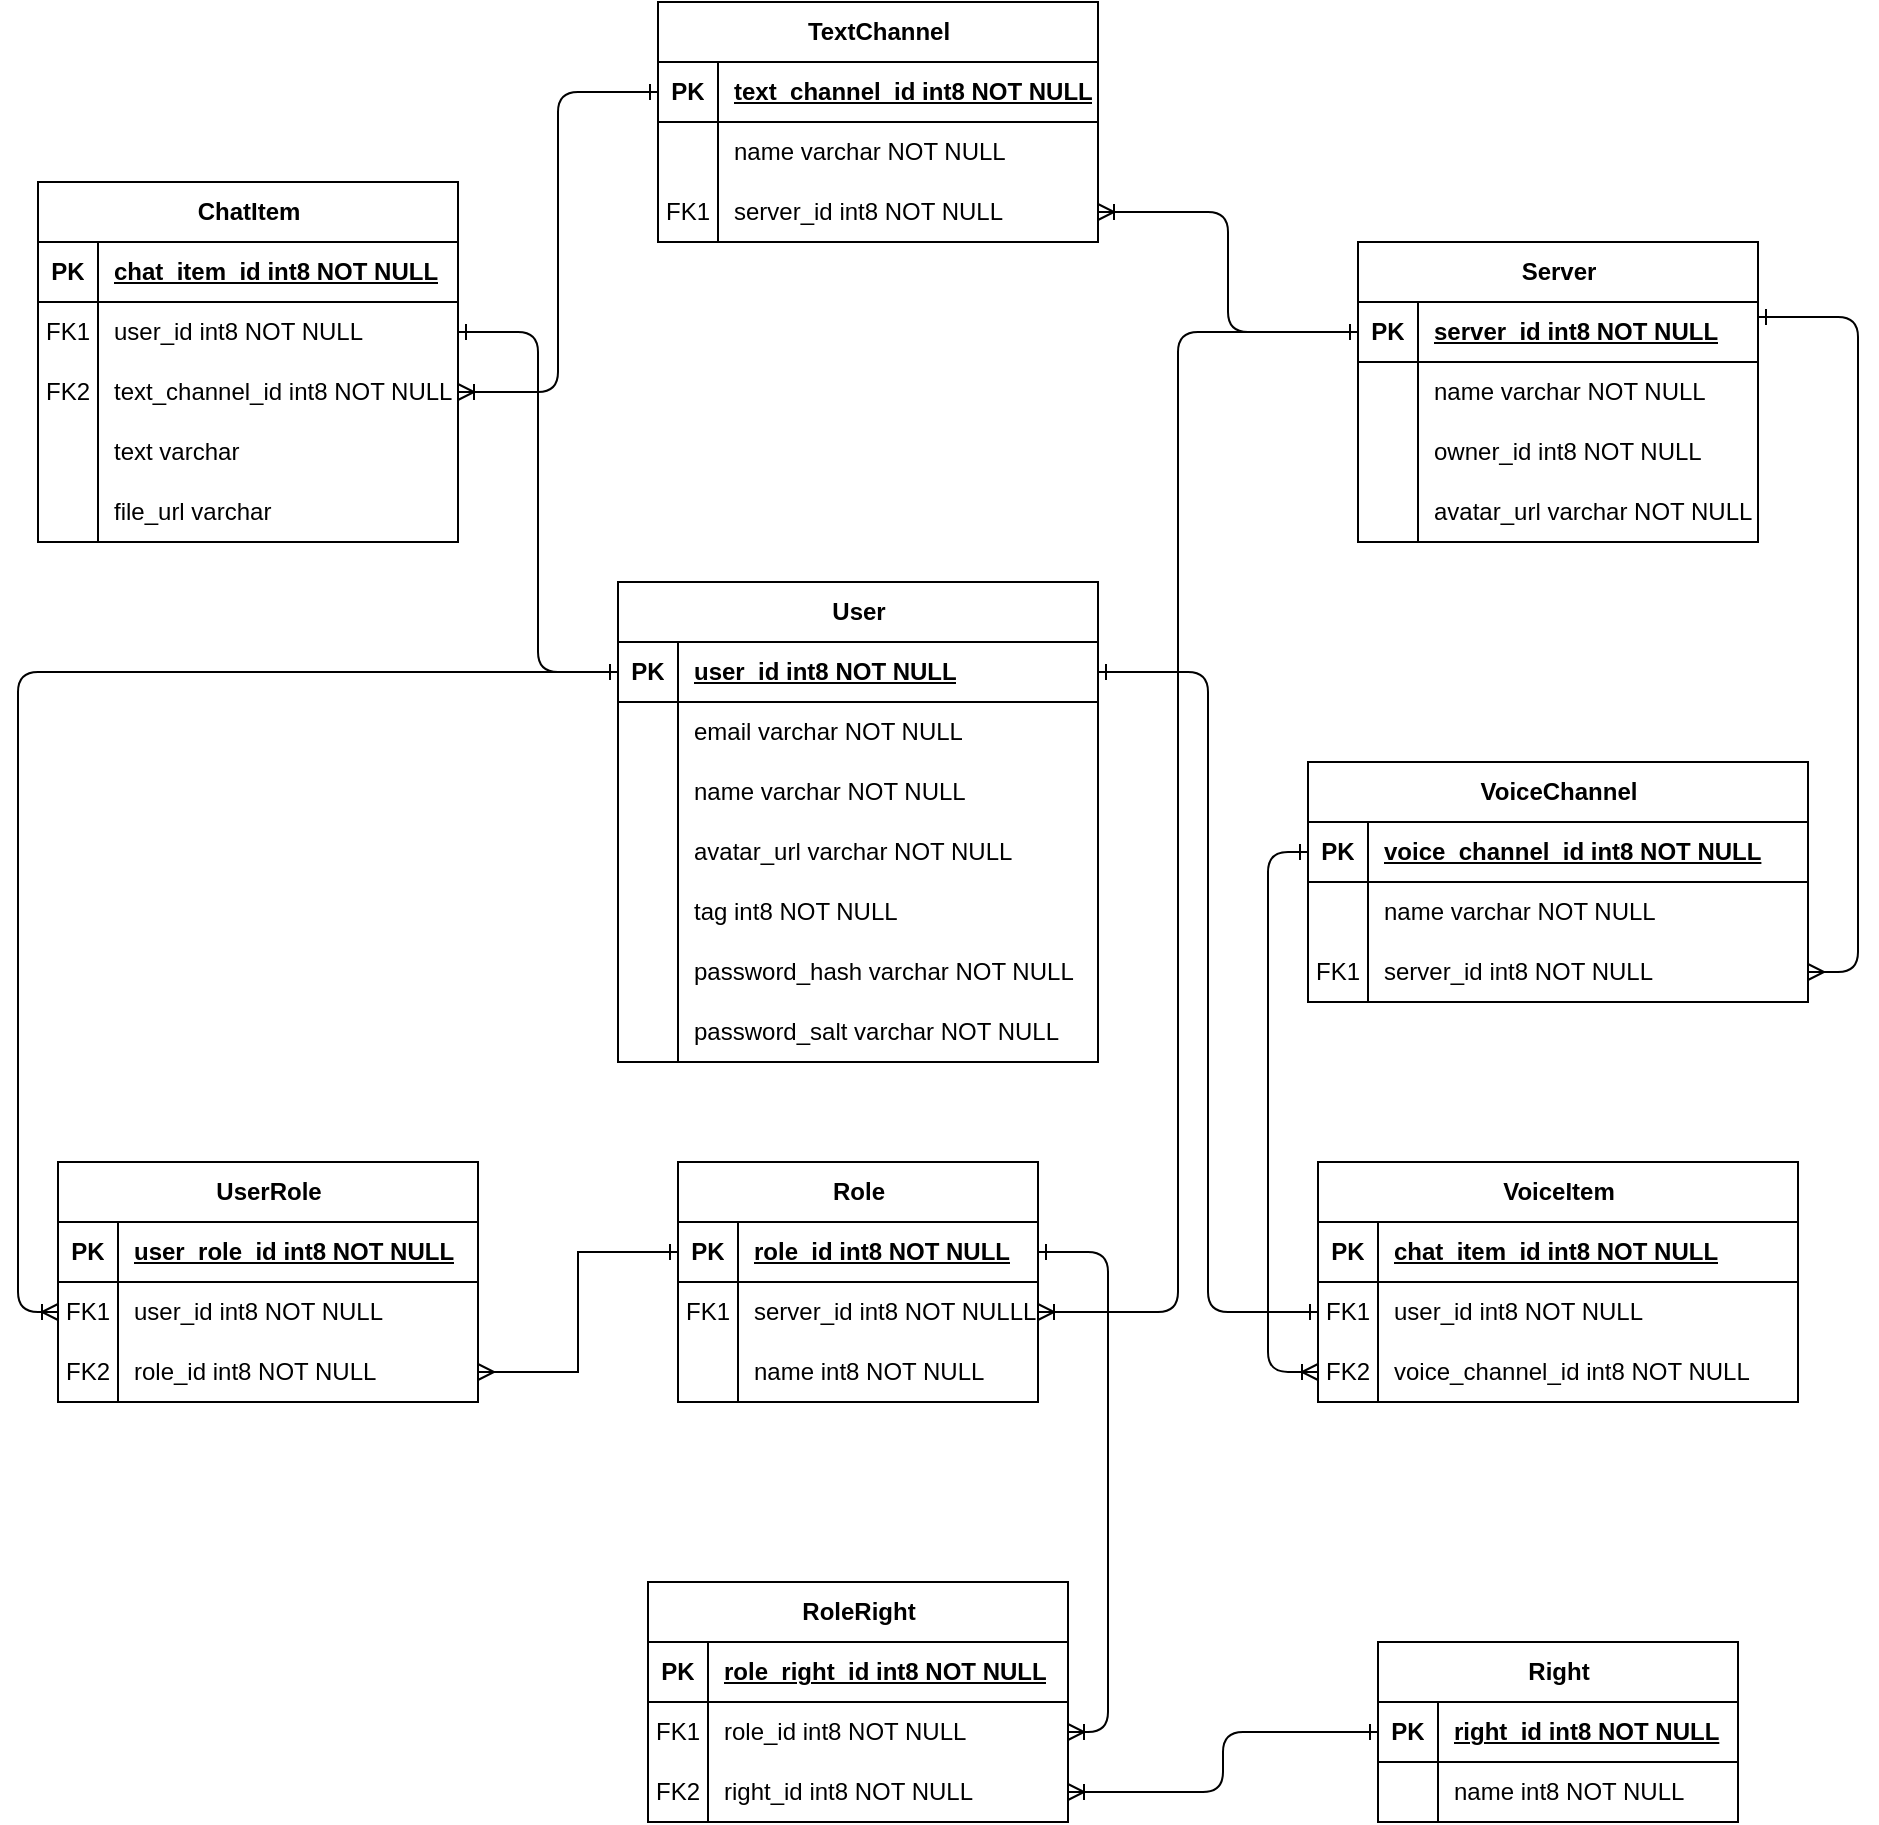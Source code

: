 <mxfile version="26.2.14">
  <diagram name="Page-1" id="9f46799a-70d6-7492-0946-bef42562c5a5">
    <mxGraphModel dx="615" dy="685" grid="1" gridSize="10" guides="1" tooltips="1" connect="1" arrows="1" fold="1" page="1" pageScale="1" pageWidth="1100" pageHeight="850" background="none" math="0" shadow="0">
      <root>
        <mxCell id="0" />
        <mxCell id="1" parent="0" />
        <mxCell id="NYDrO1ViRnABKRM0wvdS-1" value="User" style="shape=table;startSize=30;container=1;collapsible=1;childLayout=tableLayout;fixedRows=1;rowLines=0;fontStyle=1;align=center;resizeLast=1;html=1;" vertex="1" parent="1">
          <mxGeometry x="390" y="320" width="240" height="240" as="geometry" />
        </mxCell>
        <mxCell id="NYDrO1ViRnABKRM0wvdS-2" value="" style="shape=tableRow;horizontal=0;startSize=0;swimlaneHead=0;swimlaneBody=0;fillColor=none;collapsible=0;dropTarget=0;points=[[0,0.5],[1,0.5]];portConstraint=eastwest;top=0;left=0;right=0;bottom=1;" vertex="1" parent="NYDrO1ViRnABKRM0wvdS-1">
          <mxGeometry y="30" width="240" height="30" as="geometry" />
        </mxCell>
        <mxCell id="NYDrO1ViRnABKRM0wvdS-3" value="PK" style="shape=partialRectangle;connectable=0;fillColor=none;top=0;left=0;bottom=0;right=0;fontStyle=1;overflow=hidden;whiteSpace=wrap;html=1;" vertex="1" parent="NYDrO1ViRnABKRM0wvdS-2">
          <mxGeometry width="30" height="30" as="geometry">
            <mxRectangle width="30" height="30" as="alternateBounds" />
          </mxGeometry>
        </mxCell>
        <mxCell id="NYDrO1ViRnABKRM0wvdS-4" value="user_id int8 NOT NULL" style="shape=partialRectangle;connectable=0;fillColor=none;top=0;left=0;bottom=0;right=0;align=left;spacingLeft=6;fontStyle=5;overflow=hidden;whiteSpace=wrap;html=1;" vertex="1" parent="NYDrO1ViRnABKRM0wvdS-2">
          <mxGeometry x="30" width="210" height="30" as="geometry">
            <mxRectangle width="210" height="30" as="alternateBounds" />
          </mxGeometry>
        </mxCell>
        <mxCell id="NYDrO1ViRnABKRM0wvdS-5" value="" style="shape=tableRow;horizontal=0;startSize=0;swimlaneHead=0;swimlaneBody=0;fillColor=none;collapsible=0;dropTarget=0;points=[[0,0.5],[1,0.5]];portConstraint=eastwest;top=0;left=0;right=0;bottom=0;" vertex="1" parent="NYDrO1ViRnABKRM0wvdS-1">
          <mxGeometry y="60" width="240" height="30" as="geometry" />
        </mxCell>
        <mxCell id="NYDrO1ViRnABKRM0wvdS-6" value="" style="shape=partialRectangle;connectable=0;fillColor=none;top=0;left=0;bottom=0;right=0;editable=1;overflow=hidden;whiteSpace=wrap;html=1;" vertex="1" parent="NYDrO1ViRnABKRM0wvdS-5">
          <mxGeometry width="30" height="30" as="geometry">
            <mxRectangle width="30" height="30" as="alternateBounds" />
          </mxGeometry>
        </mxCell>
        <mxCell id="NYDrO1ViRnABKRM0wvdS-7" value="email varchar NOT NULL" style="shape=partialRectangle;connectable=0;fillColor=none;top=0;left=0;bottom=0;right=0;align=left;spacingLeft=6;overflow=hidden;whiteSpace=wrap;html=1;" vertex="1" parent="NYDrO1ViRnABKRM0wvdS-5">
          <mxGeometry x="30" width="210" height="30" as="geometry">
            <mxRectangle width="210" height="30" as="alternateBounds" />
          </mxGeometry>
        </mxCell>
        <mxCell id="NYDrO1ViRnABKRM0wvdS-8" value="" style="shape=tableRow;horizontal=0;startSize=0;swimlaneHead=0;swimlaneBody=0;fillColor=none;collapsible=0;dropTarget=0;points=[[0,0.5],[1,0.5]];portConstraint=eastwest;top=0;left=0;right=0;bottom=0;" vertex="1" parent="NYDrO1ViRnABKRM0wvdS-1">
          <mxGeometry y="90" width="240" height="30" as="geometry" />
        </mxCell>
        <mxCell id="NYDrO1ViRnABKRM0wvdS-9" value="" style="shape=partialRectangle;connectable=0;fillColor=none;top=0;left=0;bottom=0;right=0;editable=1;overflow=hidden;whiteSpace=wrap;html=1;" vertex="1" parent="NYDrO1ViRnABKRM0wvdS-8">
          <mxGeometry width="30" height="30" as="geometry">
            <mxRectangle width="30" height="30" as="alternateBounds" />
          </mxGeometry>
        </mxCell>
        <mxCell id="NYDrO1ViRnABKRM0wvdS-10" value="name&amp;nbsp;varchar NOT NULL" style="shape=partialRectangle;connectable=0;fillColor=none;top=0;left=0;bottom=0;right=0;align=left;spacingLeft=6;overflow=hidden;whiteSpace=wrap;html=1;" vertex="1" parent="NYDrO1ViRnABKRM0wvdS-8">
          <mxGeometry x="30" width="210" height="30" as="geometry">
            <mxRectangle width="210" height="30" as="alternateBounds" />
          </mxGeometry>
        </mxCell>
        <mxCell id="NYDrO1ViRnABKRM0wvdS-20" value="" style="shape=tableRow;horizontal=0;startSize=0;swimlaneHead=0;swimlaneBody=0;fillColor=none;collapsible=0;dropTarget=0;points=[[0,0.5],[1,0.5]];portConstraint=eastwest;top=0;left=0;right=0;bottom=0;" vertex="1" parent="NYDrO1ViRnABKRM0wvdS-1">
          <mxGeometry y="120" width="240" height="30" as="geometry" />
        </mxCell>
        <mxCell id="NYDrO1ViRnABKRM0wvdS-21" value="" style="shape=partialRectangle;connectable=0;fillColor=none;top=0;left=0;bottom=0;right=0;editable=1;overflow=hidden;whiteSpace=wrap;html=1;" vertex="1" parent="NYDrO1ViRnABKRM0wvdS-20">
          <mxGeometry width="30" height="30" as="geometry">
            <mxRectangle width="30" height="30" as="alternateBounds" />
          </mxGeometry>
        </mxCell>
        <mxCell id="NYDrO1ViRnABKRM0wvdS-22" value="avatar_url varchar NOT NULL" style="shape=partialRectangle;connectable=0;fillColor=none;top=0;left=0;bottom=0;right=0;align=left;spacingLeft=6;overflow=hidden;whiteSpace=wrap;html=1;" vertex="1" parent="NYDrO1ViRnABKRM0wvdS-20">
          <mxGeometry x="30" width="210" height="30" as="geometry">
            <mxRectangle width="210" height="30" as="alternateBounds" />
          </mxGeometry>
        </mxCell>
        <mxCell id="NYDrO1ViRnABKRM0wvdS-11" value="" style="shape=tableRow;horizontal=0;startSize=0;swimlaneHead=0;swimlaneBody=0;fillColor=none;collapsible=0;dropTarget=0;points=[[0,0.5],[1,0.5]];portConstraint=eastwest;top=0;left=0;right=0;bottom=0;" vertex="1" parent="NYDrO1ViRnABKRM0wvdS-1">
          <mxGeometry y="150" width="240" height="30" as="geometry" />
        </mxCell>
        <mxCell id="NYDrO1ViRnABKRM0wvdS-12" value="" style="shape=partialRectangle;connectable=0;fillColor=none;top=0;left=0;bottom=0;right=0;editable=1;overflow=hidden;whiteSpace=wrap;html=1;" vertex="1" parent="NYDrO1ViRnABKRM0wvdS-11">
          <mxGeometry width="30" height="30" as="geometry">
            <mxRectangle width="30" height="30" as="alternateBounds" />
          </mxGeometry>
        </mxCell>
        <mxCell id="NYDrO1ViRnABKRM0wvdS-13" value="tag int8 NOT NULL" style="shape=partialRectangle;connectable=0;fillColor=none;top=0;left=0;bottom=0;right=0;align=left;spacingLeft=6;overflow=hidden;whiteSpace=wrap;html=1;" vertex="1" parent="NYDrO1ViRnABKRM0wvdS-11">
          <mxGeometry x="30" width="210" height="30" as="geometry">
            <mxRectangle width="210" height="30" as="alternateBounds" />
          </mxGeometry>
        </mxCell>
        <mxCell id="NYDrO1ViRnABKRM0wvdS-14" value="" style="shape=tableRow;horizontal=0;startSize=0;swimlaneHead=0;swimlaneBody=0;fillColor=none;collapsible=0;dropTarget=0;points=[[0,0.5],[1,0.5]];portConstraint=eastwest;top=0;left=0;right=0;bottom=0;" vertex="1" parent="NYDrO1ViRnABKRM0wvdS-1">
          <mxGeometry y="180" width="240" height="30" as="geometry" />
        </mxCell>
        <mxCell id="NYDrO1ViRnABKRM0wvdS-15" value="" style="shape=partialRectangle;connectable=0;fillColor=none;top=0;left=0;bottom=0;right=0;editable=1;overflow=hidden;whiteSpace=wrap;html=1;" vertex="1" parent="NYDrO1ViRnABKRM0wvdS-14">
          <mxGeometry width="30" height="30" as="geometry">
            <mxRectangle width="30" height="30" as="alternateBounds" />
          </mxGeometry>
        </mxCell>
        <mxCell id="NYDrO1ViRnABKRM0wvdS-16" value="password_hash varchar NOT NULL" style="shape=partialRectangle;connectable=0;fillColor=none;top=0;left=0;bottom=0;right=0;align=left;spacingLeft=6;overflow=hidden;whiteSpace=wrap;html=1;" vertex="1" parent="NYDrO1ViRnABKRM0wvdS-14">
          <mxGeometry x="30" width="210" height="30" as="geometry">
            <mxRectangle width="210" height="30" as="alternateBounds" />
          </mxGeometry>
        </mxCell>
        <mxCell id="NYDrO1ViRnABKRM0wvdS-17" value="" style="shape=tableRow;horizontal=0;startSize=0;swimlaneHead=0;swimlaneBody=0;fillColor=none;collapsible=0;dropTarget=0;points=[[0,0.5],[1,0.5]];portConstraint=eastwest;top=0;left=0;right=0;bottom=0;" vertex="1" parent="NYDrO1ViRnABKRM0wvdS-1">
          <mxGeometry y="210" width="240" height="30" as="geometry" />
        </mxCell>
        <mxCell id="NYDrO1ViRnABKRM0wvdS-18" value="" style="shape=partialRectangle;connectable=0;fillColor=none;top=0;left=0;bottom=0;right=0;editable=1;overflow=hidden;whiteSpace=wrap;html=1;" vertex="1" parent="NYDrO1ViRnABKRM0wvdS-17">
          <mxGeometry width="30" height="30" as="geometry">
            <mxRectangle width="30" height="30" as="alternateBounds" />
          </mxGeometry>
        </mxCell>
        <mxCell id="NYDrO1ViRnABKRM0wvdS-19" value="password_salt varchar NOT NULL" style="shape=partialRectangle;connectable=0;fillColor=none;top=0;left=0;bottom=0;right=0;align=left;spacingLeft=6;overflow=hidden;whiteSpace=wrap;html=1;" vertex="1" parent="NYDrO1ViRnABKRM0wvdS-17">
          <mxGeometry x="30" width="210" height="30" as="geometry">
            <mxRectangle width="210" height="30" as="alternateBounds" />
          </mxGeometry>
        </mxCell>
        <mxCell id="NYDrO1ViRnABKRM0wvdS-23" value="Server" style="shape=table;startSize=30;container=1;collapsible=1;childLayout=tableLayout;fixedRows=1;rowLines=0;fontStyle=1;align=center;resizeLast=1;html=1;" vertex="1" parent="1">
          <mxGeometry x="760" y="150" width="200" height="150" as="geometry" />
        </mxCell>
        <mxCell id="NYDrO1ViRnABKRM0wvdS-24" value="" style="shape=tableRow;horizontal=0;startSize=0;swimlaneHead=0;swimlaneBody=0;fillColor=none;collapsible=0;dropTarget=0;points=[[0,0.5],[1,0.5]];portConstraint=eastwest;top=0;left=0;right=0;bottom=1;" vertex="1" parent="NYDrO1ViRnABKRM0wvdS-23">
          <mxGeometry y="30" width="200" height="30" as="geometry" />
        </mxCell>
        <mxCell id="NYDrO1ViRnABKRM0wvdS-25" value="PK" style="shape=partialRectangle;connectable=0;fillColor=none;top=0;left=0;bottom=0;right=0;fontStyle=1;overflow=hidden;whiteSpace=wrap;html=1;" vertex="1" parent="NYDrO1ViRnABKRM0wvdS-24">
          <mxGeometry width="30" height="30" as="geometry">
            <mxRectangle width="30" height="30" as="alternateBounds" />
          </mxGeometry>
        </mxCell>
        <mxCell id="NYDrO1ViRnABKRM0wvdS-26" value="server_id int8 NOT NULL" style="shape=partialRectangle;connectable=0;fillColor=none;top=0;left=0;bottom=0;right=0;align=left;spacingLeft=6;fontStyle=5;overflow=hidden;whiteSpace=wrap;html=1;" vertex="1" parent="NYDrO1ViRnABKRM0wvdS-24">
          <mxGeometry x="30" width="170" height="30" as="geometry">
            <mxRectangle width="170" height="30" as="alternateBounds" />
          </mxGeometry>
        </mxCell>
        <mxCell id="NYDrO1ViRnABKRM0wvdS-27" value="" style="shape=tableRow;horizontal=0;startSize=0;swimlaneHead=0;swimlaneBody=0;fillColor=none;collapsible=0;dropTarget=0;points=[[0,0.5],[1,0.5]];portConstraint=eastwest;top=0;left=0;right=0;bottom=0;" vertex="1" parent="NYDrO1ViRnABKRM0wvdS-23">
          <mxGeometry y="60" width="200" height="30" as="geometry" />
        </mxCell>
        <mxCell id="NYDrO1ViRnABKRM0wvdS-28" value="" style="shape=partialRectangle;connectable=0;fillColor=none;top=0;left=0;bottom=0;right=0;editable=1;overflow=hidden;whiteSpace=wrap;html=1;" vertex="1" parent="NYDrO1ViRnABKRM0wvdS-27">
          <mxGeometry width="30" height="30" as="geometry">
            <mxRectangle width="30" height="30" as="alternateBounds" />
          </mxGeometry>
        </mxCell>
        <mxCell id="NYDrO1ViRnABKRM0wvdS-29" value="name&amp;nbsp;varchar NOT NULL" style="shape=partialRectangle;connectable=0;fillColor=none;top=0;left=0;bottom=0;right=0;align=left;spacingLeft=6;overflow=hidden;whiteSpace=wrap;html=1;" vertex="1" parent="NYDrO1ViRnABKRM0wvdS-27">
          <mxGeometry x="30" width="170" height="30" as="geometry">
            <mxRectangle width="170" height="30" as="alternateBounds" />
          </mxGeometry>
        </mxCell>
        <mxCell id="NYDrO1ViRnABKRM0wvdS-30" value="" style="shape=tableRow;horizontal=0;startSize=0;swimlaneHead=0;swimlaneBody=0;fillColor=none;collapsible=0;dropTarget=0;points=[[0,0.5],[1,0.5]];portConstraint=eastwest;top=0;left=0;right=0;bottom=0;" vertex="1" parent="NYDrO1ViRnABKRM0wvdS-23">
          <mxGeometry y="90" width="200" height="30" as="geometry" />
        </mxCell>
        <mxCell id="NYDrO1ViRnABKRM0wvdS-31" value="" style="shape=partialRectangle;connectable=0;fillColor=none;top=0;left=0;bottom=0;right=0;editable=1;overflow=hidden;whiteSpace=wrap;html=1;" vertex="1" parent="NYDrO1ViRnABKRM0wvdS-30">
          <mxGeometry width="30" height="30" as="geometry">
            <mxRectangle width="30" height="30" as="alternateBounds" />
          </mxGeometry>
        </mxCell>
        <mxCell id="NYDrO1ViRnABKRM0wvdS-32" value="owner_id int8 NOT NULL" style="shape=partialRectangle;connectable=0;fillColor=none;top=0;left=0;bottom=0;right=0;align=left;spacingLeft=6;overflow=hidden;whiteSpace=wrap;html=1;" vertex="1" parent="NYDrO1ViRnABKRM0wvdS-30">
          <mxGeometry x="30" width="170" height="30" as="geometry">
            <mxRectangle width="170" height="30" as="alternateBounds" />
          </mxGeometry>
        </mxCell>
        <mxCell id="NYDrO1ViRnABKRM0wvdS-33" value="" style="shape=tableRow;horizontal=0;startSize=0;swimlaneHead=0;swimlaneBody=0;fillColor=none;collapsible=0;dropTarget=0;points=[[0,0.5],[1,0.5]];portConstraint=eastwest;top=0;left=0;right=0;bottom=0;" vertex="1" parent="NYDrO1ViRnABKRM0wvdS-23">
          <mxGeometry y="120" width="200" height="30" as="geometry" />
        </mxCell>
        <mxCell id="NYDrO1ViRnABKRM0wvdS-34" value="" style="shape=partialRectangle;connectable=0;fillColor=none;top=0;left=0;bottom=0;right=0;editable=1;overflow=hidden;whiteSpace=wrap;html=1;" vertex="1" parent="NYDrO1ViRnABKRM0wvdS-33">
          <mxGeometry width="30" height="30" as="geometry">
            <mxRectangle width="30" height="30" as="alternateBounds" />
          </mxGeometry>
        </mxCell>
        <mxCell id="NYDrO1ViRnABKRM0wvdS-35" value="avatar_url varchar NOT NULL" style="shape=partialRectangle;connectable=0;fillColor=none;top=0;left=0;bottom=0;right=0;align=left;spacingLeft=6;overflow=hidden;whiteSpace=wrap;html=1;" vertex="1" parent="NYDrO1ViRnABKRM0wvdS-33">
          <mxGeometry x="30" width="170" height="30" as="geometry">
            <mxRectangle width="170" height="30" as="alternateBounds" />
          </mxGeometry>
        </mxCell>
        <mxCell id="NYDrO1ViRnABKRM0wvdS-36" value="UserRole" style="shape=table;startSize=30;container=1;collapsible=1;childLayout=tableLayout;fixedRows=1;rowLines=0;fontStyle=1;align=center;resizeLast=1;html=1;" vertex="1" parent="1">
          <mxGeometry x="110" y="610" width="210" height="120" as="geometry" />
        </mxCell>
        <mxCell id="NYDrO1ViRnABKRM0wvdS-37" value="" style="shape=tableRow;horizontal=0;startSize=0;swimlaneHead=0;swimlaneBody=0;fillColor=none;collapsible=0;dropTarget=0;points=[[0,0.5],[1,0.5]];portConstraint=eastwest;top=0;left=0;right=0;bottom=1;" vertex="1" parent="NYDrO1ViRnABKRM0wvdS-36">
          <mxGeometry y="30" width="210" height="30" as="geometry" />
        </mxCell>
        <mxCell id="NYDrO1ViRnABKRM0wvdS-38" value="PK" style="shape=partialRectangle;connectable=0;fillColor=none;top=0;left=0;bottom=0;right=0;fontStyle=1;overflow=hidden;whiteSpace=wrap;html=1;" vertex="1" parent="NYDrO1ViRnABKRM0wvdS-37">
          <mxGeometry width="30" height="30" as="geometry">
            <mxRectangle width="30" height="30" as="alternateBounds" />
          </mxGeometry>
        </mxCell>
        <mxCell id="NYDrO1ViRnABKRM0wvdS-39" value="user_role_id int8 NOT NULL" style="shape=partialRectangle;connectable=0;fillColor=none;top=0;left=0;bottom=0;right=0;align=left;spacingLeft=6;fontStyle=5;overflow=hidden;whiteSpace=wrap;html=1;" vertex="1" parent="NYDrO1ViRnABKRM0wvdS-37">
          <mxGeometry x="30" width="180" height="30" as="geometry">
            <mxRectangle width="180" height="30" as="alternateBounds" />
          </mxGeometry>
        </mxCell>
        <mxCell id="NYDrO1ViRnABKRM0wvdS-40" value="" style="shape=tableRow;horizontal=0;startSize=0;swimlaneHead=0;swimlaneBody=0;fillColor=none;collapsible=0;dropTarget=0;points=[[0,0.5],[1,0.5]];portConstraint=eastwest;top=0;left=0;right=0;bottom=0;" vertex="1" parent="NYDrO1ViRnABKRM0wvdS-36">
          <mxGeometry y="60" width="210" height="30" as="geometry" />
        </mxCell>
        <mxCell id="NYDrO1ViRnABKRM0wvdS-41" value="FK1" style="shape=partialRectangle;connectable=0;fillColor=none;top=0;left=0;bottom=0;right=0;editable=1;overflow=hidden;whiteSpace=wrap;html=1;" vertex="1" parent="NYDrO1ViRnABKRM0wvdS-40">
          <mxGeometry width="30" height="30" as="geometry">
            <mxRectangle width="30" height="30" as="alternateBounds" />
          </mxGeometry>
        </mxCell>
        <mxCell id="NYDrO1ViRnABKRM0wvdS-42" value="user_id int8 NOT NULL" style="shape=partialRectangle;connectable=0;fillColor=none;top=0;left=0;bottom=0;right=0;align=left;spacingLeft=6;overflow=hidden;whiteSpace=wrap;html=1;" vertex="1" parent="NYDrO1ViRnABKRM0wvdS-40">
          <mxGeometry x="30" width="180" height="30" as="geometry">
            <mxRectangle width="180" height="30" as="alternateBounds" />
          </mxGeometry>
        </mxCell>
        <mxCell id="NYDrO1ViRnABKRM0wvdS-43" value="" style="shape=tableRow;horizontal=0;startSize=0;swimlaneHead=0;swimlaneBody=0;fillColor=none;collapsible=0;dropTarget=0;points=[[0,0.5],[1,0.5]];portConstraint=eastwest;top=0;left=0;right=0;bottom=0;" vertex="1" parent="NYDrO1ViRnABKRM0wvdS-36">
          <mxGeometry y="90" width="210" height="30" as="geometry" />
        </mxCell>
        <mxCell id="NYDrO1ViRnABKRM0wvdS-44" value="FK2" style="shape=partialRectangle;connectable=0;fillColor=none;top=0;left=0;bottom=0;right=0;editable=1;overflow=hidden;whiteSpace=wrap;html=1;" vertex="1" parent="NYDrO1ViRnABKRM0wvdS-43">
          <mxGeometry width="30" height="30" as="geometry">
            <mxRectangle width="30" height="30" as="alternateBounds" />
          </mxGeometry>
        </mxCell>
        <mxCell id="NYDrO1ViRnABKRM0wvdS-45" value="role_id int8 NOT NULL" style="shape=partialRectangle;connectable=0;fillColor=none;top=0;left=0;bottom=0;right=0;align=left;spacingLeft=6;overflow=hidden;whiteSpace=wrap;html=1;" vertex="1" parent="NYDrO1ViRnABKRM0wvdS-43">
          <mxGeometry x="30" width="180" height="30" as="geometry">
            <mxRectangle width="180" height="30" as="alternateBounds" />
          </mxGeometry>
        </mxCell>
        <mxCell id="NYDrO1ViRnABKRM0wvdS-52" value="Role" style="shape=table;startSize=30;container=1;collapsible=1;childLayout=tableLayout;fixedRows=1;rowLines=0;fontStyle=1;align=center;resizeLast=1;html=1;" vertex="1" parent="1">
          <mxGeometry x="420" y="610" width="180" height="120" as="geometry" />
        </mxCell>
        <mxCell id="NYDrO1ViRnABKRM0wvdS-53" value="" style="shape=tableRow;horizontal=0;startSize=0;swimlaneHead=0;swimlaneBody=0;fillColor=none;collapsible=0;dropTarget=0;points=[[0,0.5],[1,0.5]];portConstraint=eastwest;top=0;left=0;right=0;bottom=1;" vertex="1" parent="NYDrO1ViRnABKRM0wvdS-52">
          <mxGeometry y="30" width="180" height="30" as="geometry" />
        </mxCell>
        <mxCell id="NYDrO1ViRnABKRM0wvdS-54" value="PK" style="shape=partialRectangle;connectable=0;fillColor=none;top=0;left=0;bottom=0;right=0;fontStyle=1;overflow=hidden;whiteSpace=wrap;html=1;" vertex="1" parent="NYDrO1ViRnABKRM0wvdS-53">
          <mxGeometry width="30" height="30" as="geometry">
            <mxRectangle width="30" height="30" as="alternateBounds" />
          </mxGeometry>
        </mxCell>
        <mxCell id="NYDrO1ViRnABKRM0wvdS-55" value="role_id int8 NOT NULL" style="shape=partialRectangle;connectable=0;fillColor=none;top=0;left=0;bottom=0;right=0;align=left;spacingLeft=6;fontStyle=5;overflow=hidden;whiteSpace=wrap;html=1;" vertex="1" parent="NYDrO1ViRnABKRM0wvdS-53">
          <mxGeometry x="30" width="150" height="30" as="geometry">
            <mxRectangle width="150" height="30" as="alternateBounds" />
          </mxGeometry>
        </mxCell>
        <mxCell id="NYDrO1ViRnABKRM0wvdS-56" value="" style="shape=tableRow;horizontal=0;startSize=0;swimlaneHead=0;swimlaneBody=0;fillColor=none;collapsible=0;dropTarget=0;points=[[0,0.5],[1,0.5]];portConstraint=eastwest;top=0;left=0;right=0;bottom=0;" vertex="1" parent="NYDrO1ViRnABKRM0wvdS-52">
          <mxGeometry y="60" width="180" height="30" as="geometry" />
        </mxCell>
        <mxCell id="NYDrO1ViRnABKRM0wvdS-57" value="FK1" style="shape=partialRectangle;connectable=0;fillColor=none;top=0;left=0;bottom=0;right=0;editable=1;overflow=hidden;whiteSpace=wrap;html=1;" vertex="1" parent="NYDrO1ViRnABKRM0wvdS-56">
          <mxGeometry width="30" height="30" as="geometry">
            <mxRectangle width="30" height="30" as="alternateBounds" />
          </mxGeometry>
        </mxCell>
        <mxCell id="NYDrO1ViRnABKRM0wvdS-58" value="server_id int8 NOT NULLL" style="shape=partialRectangle;connectable=0;fillColor=none;top=0;left=0;bottom=0;right=0;align=left;spacingLeft=6;overflow=hidden;whiteSpace=wrap;html=1;" vertex="1" parent="NYDrO1ViRnABKRM0wvdS-56">
          <mxGeometry x="30" width="150" height="30" as="geometry">
            <mxRectangle width="150" height="30" as="alternateBounds" />
          </mxGeometry>
        </mxCell>
        <mxCell id="NYDrO1ViRnABKRM0wvdS-59" value="" style="shape=tableRow;horizontal=0;startSize=0;swimlaneHead=0;swimlaneBody=0;fillColor=none;collapsible=0;dropTarget=0;points=[[0,0.5],[1,0.5]];portConstraint=eastwest;top=0;left=0;right=0;bottom=0;" vertex="1" parent="NYDrO1ViRnABKRM0wvdS-52">
          <mxGeometry y="90" width="180" height="30" as="geometry" />
        </mxCell>
        <mxCell id="NYDrO1ViRnABKRM0wvdS-60" value="" style="shape=partialRectangle;connectable=0;fillColor=none;top=0;left=0;bottom=0;right=0;editable=1;overflow=hidden;whiteSpace=wrap;html=1;" vertex="1" parent="NYDrO1ViRnABKRM0wvdS-59">
          <mxGeometry width="30" height="30" as="geometry">
            <mxRectangle width="30" height="30" as="alternateBounds" />
          </mxGeometry>
        </mxCell>
        <mxCell id="NYDrO1ViRnABKRM0wvdS-61" value="name int8 NOT NULL" style="shape=partialRectangle;connectable=0;fillColor=none;top=0;left=0;bottom=0;right=0;align=left;spacingLeft=6;overflow=hidden;whiteSpace=wrap;html=1;" vertex="1" parent="NYDrO1ViRnABKRM0wvdS-59">
          <mxGeometry x="30" width="150" height="30" as="geometry">
            <mxRectangle width="150" height="30" as="alternateBounds" />
          </mxGeometry>
        </mxCell>
        <mxCell id="NYDrO1ViRnABKRM0wvdS-65" value="Right" style="shape=table;startSize=30;container=1;collapsible=1;childLayout=tableLayout;fixedRows=1;rowLines=0;fontStyle=1;align=center;resizeLast=1;html=1;" vertex="1" parent="1">
          <mxGeometry x="770" y="850" width="180" height="90" as="geometry" />
        </mxCell>
        <mxCell id="NYDrO1ViRnABKRM0wvdS-66" value="" style="shape=tableRow;horizontal=0;startSize=0;swimlaneHead=0;swimlaneBody=0;fillColor=none;collapsible=0;dropTarget=0;points=[[0,0.5],[1,0.5]];portConstraint=eastwest;top=0;left=0;right=0;bottom=1;" vertex="1" parent="NYDrO1ViRnABKRM0wvdS-65">
          <mxGeometry y="30" width="180" height="30" as="geometry" />
        </mxCell>
        <mxCell id="NYDrO1ViRnABKRM0wvdS-67" value="PK" style="shape=partialRectangle;connectable=0;fillColor=none;top=0;left=0;bottom=0;right=0;fontStyle=1;overflow=hidden;whiteSpace=wrap;html=1;" vertex="1" parent="NYDrO1ViRnABKRM0wvdS-66">
          <mxGeometry width="30" height="30" as="geometry">
            <mxRectangle width="30" height="30" as="alternateBounds" />
          </mxGeometry>
        </mxCell>
        <mxCell id="NYDrO1ViRnABKRM0wvdS-68" value="right_id int8 NOT NULL" style="shape=partialRectangle;connectable=0;fillColor=none;top=0;left=0;bottom=0;right=0;align=left;spacingLeft=6;fontStyle=5;overflow=hidden;whiteSpace=wrap;html=1;" vertex="1" parent="NYDrO1ViRnABKRM0wvdS-66">
          <mxGeometry x="30" width="150" height="30" as="geometry">
            <mxRectangle width="150" height="30" as="alternateBounds" />
          </mxGeometry>
        </mxCell>
        <mxCell id="NYDrO1ViRnABKRM0wvdS-69" value="" style="shape=tableRow;horizontal=0;startSize=0;swimlaneHead=0;swimlaneBody=0;fillColor=none;collapsible=0;dropTarget=0;points=[[0,0.5],[1,0.5]];portConstraint=eastwest;top=0;left=0;right=0;bottom=0;" vertex="1" parent="NYDrO1ViRnABKRM0wvdS-65">
          <mxGeometry y="60" width="180" height="30" as="geometry" />
        </mxCell>
        <mxCell id="NYDrO1ViRnABKRM0wvdS-70" value="" style="shape=partialRectangle;connectable=0;fillColor=none;top=0;left=0;bottom=0;right=0;editable=1;overflow=hidden;whiteSpace=wrap;html=1;" vertex="1" parent="NYDrO1ViRnABKRM0wvdS-69">
          <mxGeometry width="30" height="30" as="geometry">
            <mxRectangle width="30" height="30" as="alternateBounds" />
          </mxGeometry>
        </mxCell>
        <mxCell id="NYDrO1ViRnABKRM0wvdS-71" value="name int8 NOT NULL" style="shape=partialRectangle;connectable=0;fillColor=none;top=0;left=0;bottom=0;right=0;align=left;spacingLeft=6;overflow=hidden;whiteSpace=wrap;html=1;" vertex="1" parent="NYDrO1ViRnABKRM0wvdS-69">
          <mxGeometry x="30" width="150" height="30" as="geometry">
            <mxRectangle width="150" height="30" as="alternateBounds" />
          </mxGeometry>
        </mxCell>
        <mxCell id="NYDrO1ViRnABKRM0wvdS-75" value="RoleRight" style="shape=table;startSize=30;container=1;collapsible=1;childLayout=tableLayout;fixedRows=1;rowLines=0;fontStyle=1;align=center;resizeLast=1;html=1;" vertex="1" parent="1">
          <mxGeometry x="405" y="820" width="210" height="120" as="geometry" />
        </mxCell>
        <mxCell id="NYDrO1ViRnABKRM0wvdS-76" value="" style="shape=tableRow;horizontal=0;startSize=0;swimlaneHead=0;swimlaneBody=0;fillColor=none;collapsible=0;dropTarget=0;points=[[0,0.5],[1,0.5]];portConstraint=eastwest;top=0;left=0;right=0;bottom=1;" vertex="1" parent="NYDrO1ViRnABKRM0wvdS-75">
          <mxGeometry y="30" width="210" height="30" as="geometry" />
        </mxCell>
        <mxCell id="NYDrO1ViRnABKRM0wvdS-77" value="PK" style="shape=partialRectangle;connectable=0;fillColor=none;top=0;left=0;bottom=0;right=0;fontStyle=1;overflow=hidden;whiteSpace=wrap;html=1;" vertex="1" parent="NYDrO1ViRnABKRM0wvdS-76">
          <mxGeometry width="30" height="30" as="geometry">
            <mxRectangle width="30" height="30" as="alternateBounds" />
          </mxGeometry>
        </mxCell>
        <mxCell id="NYDrO1ViRnABKRM0wvdS-78" value="role_right_id int8 NOT NULL" style="shape=partialRectangle;connectable=0;fillColor=none;top=0;left=0;bottom=0;right=0;align=left;spacingLeft=6;fontStyle=5;overflow=hidden;whiteSpace=wrap;html=1;" vertex="1" parent="NYDrO1ViRnABKRM0wvdS-76">
          <mxGeometry x="30" width="180" height="30" as="geometry">
            <mxRectangle width="180" height="30" as="alternateBounds" />
          </mxGeometry>
        </mxCell>
        <mxCell id="NYDrO1ViRnABKRM0wvdS-79" value="" style="shape=tableRow;horizontal=0;startSize=0;swimlaneHead=0;swimlaneBody=0;fillColor=none;collapsible=0;dropTarget=0;points=[[0,0.5],[1,0.5]];portConstraint=eastwest;top=0;left=0;right=0;bottom=0;" vertex="1" parent="NYDrO1ViRnABKRM0wvdS-75">
          <mxGeometry y="60" width="210" height="30" as="geometry" />
        </mxCell>
        <mxCell id="NYDrO1ViRnABKRM0wvdS-80" value="FK1" style="shape=partialRectangle;connectable=0;fillColor=none;top=0;left=0;bottom=0;right=0;editable=1;overflow=hidden;whiteSpace=wrap;html=1;" vertex="1" parent="NYDrO1ViRnABKRM0wvdS-79">
          <mxGeometry width="30" height="30" as="geometry">
            <mxRectangle width="30" height="30" as="alternateBounds" />
          </mxGeometry>
        </mxCell>
        <mxCell id="NYDrO1ViRnABKRM0wvdS-81" value="role_id int8 NOT NULL" style="shape=partialRectangle;connectable=0;fillColor=none;top=0;left=0;bottom=0;right=0;align=left;spacingLeft=6;overflow=hidden;whiteSpace=wrap;html=1;" vertex="1" parent="NYDrO1ViRnABKRM0wvdS-79">
          <mxGeometry x="30" width="180" height="30" as="geometry">
            <mxRectangle width="180" height="30" as="alternateBounds" />
          </mxGeometry>
        </mxCell>
        <mxCell id="NYDrO1ViRnABKRM0wvdS-82" value="" style="shape=tableRow;horizontal=0;startSize=0;swimlaneHead=0;swimlaneBody=0;fillColor=none;collapsible=0;dropTarget=0;points=[[0,0.5],[1,0.5]];portConstraint=eastwest;top=0;left=0;right=0;bottom=0;" vertex="1" parent="NYDrO1ViRnABKRM0wvdS-75">
          <mxGeometry y="90" width="210" height="30" as="geometry" />
        </mxCell>
        <mxCell id="NYDrO1ViRnABKRM0wvdS-83" value="FK2" style="shape=partialRectangle;connectable=0;fillColor=none;top=0;left=0;bottom=0;right=0;editable=1;overflow=hidden;whiteSpace=wrap;html=1;" vertex="1" parent="NYDrO1ViRnABKRM0wvdS-82">
          <mxGeometry width="30" height="30" as="geometry">
            <mxRectangle width="30" height="30" as="alternateBounds" />
          </mxGeometry>
        </mxCell>
        <mxCell id="NYDrO1ViRnABKRM0wvdS-84" value="right_id int8 NOT NULL" style="shape=partialRectangle;connectable=0;fillColor=none;top=0;left=0;bottom=0;right=0;align=left;spacingLeft=6;overflow=hidden;whiteSpace=wrap;html=1;" vertex="1" parent="NYDrO1ViRnABKRM0wvdS-82">
          <mxGeometry x="30" width="180" height="30" as="geometry">
            <mxRectangle width="180" height="30" as="alternateBounds" />
          </mxGeometry>
        </mxCell>
        <mxCell id="NYDrO1ViRnABKRM0wvdS-85" value="ChatItem" style="shape=table;startSize=30;container=1;collapsible=1;childLayout=tableLayout;fixedRows=1;rowLines=0;fontStyle=1;align=center;resizeLast=1;html=1;" vertex="1" parent="1">
          <mxGeometry x="100" y="120" width="210" height="180" as="geometry" />
        </mxCell>
        <mxCell id="NYDrO1ViRnABKRM0wvdS-86" value="" style="shape=tableRow;horizontal=0;startSize=0;swimlaneHead=0;swimlaneBody=0;fillColor=none;collapsible=0;dropTarget=0;points=[[0,0.5],[1,0.5]];portConstraint=eastwest;top=0;left=0;right=0;bottom=1;" vertex="1" parent="NYDrO1ViRnABKRM0wvdS-85">
          <mxGeometry y="30" width="210" height="30" as="geometry" />
        </mxCell>
        <mxCell id="NYDrO1ViRnABKRM0wvdS-87" value="PK" style="shape=partialRectangle;connectable=0;fillColor=none;top=0;left=0;bottom=0;right=0;fontStyle=1;overflow=hidden;whiteSpace=wrap;html=1;" vertex="1" parent="NYDrO1ViRnABKRM0wvdS-86">
          <mxGeometry width="30" height="30" as="geometry">
            <mxRectangle width="30" height="30" as="alternateBounds" />
          </mxGeometry>
        </mxCell>
        <mxCell id="NYDrO1ViRnABKRM0wvdS-88" value="chat_item_id int8 NOT NULL" style="shape=partialRectangle;connectable=0;fillColor=none;top=0;left=0;bottom=0;right=0;align=left;spacingLeft=6;fontStyle=5;overflow=hidden;whiteSpace=wrap;html=1;" vertex="1" parent="NYDrO1ViRnABKRM0wvdS-86">
          <mxGeometry x="30" width="180" height="30" as="geometry">
            <mxRectangle width="180" height="30" as="alternateBounds" />
          </mxGeometry>
        </mxCell>
        <mxCell id="NYDrO1ViRnABKRM0wvdS-89" value="" style="shape=tableRow;horizontal=0;startSize=0;swimlaneHead=0;swimlaneBody=0;fillColor=none;collapsible=0;dropTarget=0;points=[[0,0.5],[1,0.5]];portConstraint=eastwest;top=0;left=0;right=0;bottom=0;" vertex="1" parent="NYDrO1ViRnABKRM0wvdS-85">
          <mxGeometry y="60" width="210" height="30" as="geometry" />
        </mxCell>
        <mxCell id="NYDrO1ViRnABKRM0wvdS-90" value="FK1" style="shape=partialRectangle;connectable=0;fillColor=none;top=0;left=0;bottom=0;right=0;editable=1;overflow=hidden;whiteSpace=wrap;html=1;" vertex="1" parent="NYDrO1ViRnABKRM0wvdS-89">
          <mxGeometry width="30" height="30" as="geometry">
            <mxRectangle width="30" height="30" as="alternateBounds" />
          </mxGeometry>
        </mxCell>
        <mxCell id="NYDrO1ViRnABKRM0wvdS-91" value="user_id int8 NOT NULL" style="shape=partialRectangle;connectable=0;fillColor=none;top=0;left=0;bottom=0;right=0;align=left;spacingLeft=6;overflow=hidden;whiteSpace=wrap;html=1;" vertex="1" parent="NYDrO1ViRnABKRM0wvdS-89">
          <mxGeometry x="30" width="180" height="30" as="geometry">
            <mxRectangle width="180" height="30" as="alternateBounds" />
          </mxGeometry>
        </mxCell>
        <mxCell id="NYDrO1ViRnABKRM0wvdS-92" value="" style="shape=tableRow;horizontal=0;startSize=0;swimlaneHead=0;swimlaneBody=0;fillColor=none;collapsible=0;dropTarget=0;points=[[0,0.5],[1,0.5]];portConstraint=eastwest;top=0;left=0;right=0;bottom=0;" vertex="1" parent="NYDrO1ViRnABKRM0wvdS-85">
          <mxGeometry y="90" width="210" height="30" as="geometry" />
        </mxCell>
        <mxCell id="NYDrO1ViRnABKRM0wvdS-93" value="FK2" style="shape=partialRectangle;connectable=0;fillColor=none;top=0;left=0;bottom=0;right=0;editable=1;overflow=hidden;whiteSpace=wrap;html=1;" vertex="1" parent="NYDrO1ViRnABKRM0wvdS-92">
          <mxGeometry width="30" height="30" as="geometry">
            <mxRectangle width="30" height="30" as="alternateBounds" />
          </mxGeometry>
        </mxCell>
        <mxCell id="NYDrO1ViRnABKRM0wvdS-94" value="text_channel_id int8 NOT NULL" style="shape=partialRectangle;connectable=0;fillColor=none;top=0;left=0;bottom=0;right=0;align=left;spacingLeft=6;overflow=hidden;whiteSpace=wrap;html=1;" vertex="1" parent="NYDrO1ViRnABKRM0wvdS-92">
          <mxGeometry x="30" width="180" height="30" as="geometry">
            <mxRectangle width="180" height="30" as="alternateBounds" />
          </mxGeometry>
        </mxCell>
        <mxCell id="NYDrO1ViRnABKRM0wvdS-95" value="" style="shape=tableRow;horizontal=0;startSize=0;swimlaneHead=0;swimlaneBody=0;fillColor=none;collapsible=0;dropTarget=0;points=[[0,0.5],[1,0.5]];portConstraint=eastwest;top=0;left=0;right=0;bottom=0;" vertex="1" parent="NYDrO1ViRnABKRM0wvdS-85">
          <mxGeometry y="120" width="210" height="30" as="geometry" />
        </mxCell>
        <mxCell id="NYDrO1ViRnABKRM0wvdS-96" value="" style="shape=partialRectangle;connectable=0;fillColor=none;top=0;left=0;bottom=0;right=0;editable=1;overflow=hidden;whiteSpace=wrap;html=1;" vertex="1" parent="NYDrO1ViRnABKRM0wvdS-95">
          <mxGeometry width="30" height="30" as="geometry">
            <mxRectangle width="30" height="30" as="alternateBounds" />
          </mxGeometry>
        </mxCell>
        <mxCell id="NYDrO1ViRnABKRM0wvdS-97" value="text varchar" style="shape=partialRectangle;connectable=0;fillColor=none;top=0;left=0;bottom=0;right=0;align=left;spacingLeft=6;overflow=hidden;whiteSpace=wrap;html=1;" vertex="1" parent="NYDrO1ViRnABKRM0wvdS-95">
          <mxGeometry x="30" width="180" height="30" as="geometry">
            <mxRectangle width="180" height="30" as="alternateBounds" />
          </mxGeometry>
        </mxCell>
        <mxCell id="NYDrO1ViRnABKRM0wvdS-98" value="" style="shape=tableRow;horizontal=0;startSize=0;swimlaneHead=0;swimlaneBody=0;fillColor=none;collapsible=0;dropTarget=0;points=[[0,0.5],[1,0.5]];portConstraint=eastwest;top=0;left=0;right=0;bottom=0;" vertex="1" parent="NYDrO1ViRnABKRM0wvdS-85">
          <mxGeometry y="150" width="210" height="30" as="geometry" />
        </mxCell>
        <mxCell id="NYDrO1ViRnABKRM0wvdS-99" value="" style="shape=partialRectangle;connectable=0;fillColor=none;top=0;left=0;bottom=0;right=0;editable=1;overflow=hidden;whiteSpace=wrap;html=1;" vertex="1" parent="NYDrO1ViRnABKRM0wvdS-98">
          <mxGeometry width="30" height="30" as="geometry">
            <mxRectangle width="30" height="30" as="alternateBounds" />
          </mxGeometry>
        </mxCell>
        <mxCell id="NYDrO1ViRnABKRM0wvdS-100" value="file_url varchar" style="shape=partialRectangle;connectable=0;fillColor=none;top=0;left=0;bottom=0;right=0;align=left;spacingLeft=6;overflow=hidden;whiteSpace=wrap;html=1;" vertex="1" parent="NYDrO1ViRnABKRM0wvdS-98">
          <mxGeometry x="30" width="180" height="30" as="geometry">
            <mxRectangle width="180" height="30" as="alternateBounds" />
          </mxGeometry>
        </mxCell>
        <mxCell id="NYDrO1ViRnABKRM0wvdS-101" value="TextChannel" style="shape=table;startSize=30;container=1;collapsible=1;childLayout=tableLayout;fixedRows=1;rowLines=0;fontStyle=1;align=center;resizeLast=1;html=1;" vertex="1" parent="1">
          <mxGeometry x="410" y="30" width="220" height="120" as="geometry" />
        </mxCell>
        <mxCell id="NYDrO1ViRnABKRM0wvdS-102" value="" style="shape=tableRow;horizontal=0;startSize=0;swimlaneHead=0;swimlaneBody=0;fillColor=none;collapsible=0;dropTarget=0;points=[[0,0.5],[1,0.5]];portConstraint=eastwest;top=0;left=0;right=0;bottom=1;" vertex="1" parent="NYDrO1ViRnABKRM0wvdS-101">
          <mxGeometry y="30" width="220" height="30" as="geometry" />
        </mxCell>
        <mxCell id="NYDrO1ViRnABKRM0wvdS-103" value="PK" style="shape=partialRectangle;connectable=0;fillColor=none;top=0;left=0;bottom=0;right=0;fontStyle=1;overflow=hidden;whiteSpace=wrap;html=1;" vertex="1" parent="NYDrO1ViRnABKRM0wvdS-102">
          <mxGeometry width="30" height="30" as="geometry">
            <mxRectangle width="30" height="30" as="alternateBounds" />
          </mxGeometry>
        </mxCell>
        <mxCell id="NYDrO1ViRnABKRM0wvdS-104" value="text_channel_id int8 NOT NULL" style="shape=partialRectangle;connectable=0;fillColor=none;top=0;left=0;bottom=0;right=0;align=left;spacingLeft=6;fontStyle=5;overflow=hidden;whiteSpace=wrap;html=1;" vertex="1" parent="NYDrO1ViRnABKRM0wvdS-102">
          <mxGeometry x="30" width="190" height="30" as="geometry">
            <mxRectangle width="190" height="30" as="alternateBounds" />
          </mxGeometry>
        </mxCell>
        <mxCell id="NYDrO1ViRnABKRM0wvdS-105" value="" style="shape=tableRow;horizontal=0;startSize=0;swimlaneHead=0;swimlaneBody=0;fillColor=none;collapsible=0;dropTarget=0;points=[[0,0.5],[1,0.5]];portConstraint=eastwest;top=0;left=0;right=0;bottom=0;" vertex="1" parent="NYDrO1ViRnABKRM0wvdS-101">
          <mxGeometry y="60" width="220" height="30" as="geometry" />
        </mxCell>
        <mxCell id="NYDrO1ViRnABKRM0wvdS-106" value="" style="shape=partialRectangle;connectable=0;fillColor=none;top=0;left=0;bottom=0;right=0;editable=1;overflow=hidden;whiteSpace=wrap;html=1;" vertex="1" parent="NYDrO1ViRnABKRM0wvdS-105">
          <mxGeometry width="30" height="30" as="geometry">
            <mxRectangle width="30" height="30" as="alternateBounds" />
          </mxGeometry>
        </mxCell>
        <mxCell id="NYDrO1ViRnABKRM0wvdS-107" value="name varchar NOT NULL" style="shape=partialRectangle;connectable=0;fillColor=none;top=0;left=0;bottom=0;right=0;align=left;spacingLeft=6;overflow=hidden;whiteSpace=wrap;html=1;" vertex="1" parent="NYDrO1ViRnABKRM0wvdS-105">
          <mxGeometry x="30" width="190" height="30" as="geometry">
            <mxRectangle width="190" height="30" as="alternateBounds" />
          </mxGeometry>
        </mxCell>
        <mxCell id="NYDrO1ViRnABKRM0wvdS-108" value="" style="shape=tableRow;horizontal=0;startSize=0;swimlaneHead=0;swimlaneBody=0;fillColor=none;collapsible=0;dropTarget=0;points=[[0,0.5],[1,0.5]];portConstraint=eastwest;top=0;left=0;right=0;bottom=0;" vertex="1" parent="NYDrO1ViRnABKRM0wvdS-101">
          <mxGeometry y="90" width="220" height="30" as="geometry" />
        </mxCell>
        <mxCell id="NYDrO1ViRnABKRM0wvdS-109" value="FK1" style="shape=partialRectangle;connectable=0;fillColor=none;top=0;left=0;bottom=0;right=0;editable=1;overflow=hidden;whiteSpace=wrap;html=1;" vertex="1" parent="NYDrO1ViRnABKRM0wvdS-108">
          <mxGeometry width="30" height="30" as="geometry">
            <mxRectangle width="30" height="30" as="alternateBounds" />
          </mxGeometry>
        </mxCell>
        <mxCell id="NYDrO1ViRnABKRM0wvdS-110" value="server_id int8 NOT NULL" style="shape=partialRectangle;connectable=0;fillColor=none;top=0;left=0;bottom=0;right=0;align=left;spacingLeft=6;overflow=hidden;whiteSpace=wrap;html=1;" vertex="1" parent="NYDrO1ViRnABKRM0wvdS-108">
          <mxGeometry x="30" width="190" height="30" as="geometry">
            <mxRectangle width="190" height="30" as="alternateBounds" />
          </mxGeometry>
        </mxCell>
        <mxCell id="NYDrO1ViRnABKRM0wvdS-124" value="VoiceChannel" style="shape=table;startSize=30;container=1;collapsible=1;childLayout=tableLayout;fixedRows=1;rowLines=0;fontStyle=1;align=center;resizeLast=1;html=1;" vertex="1" parent="1">
          <mxGeometry x="735" y="410" width="250.0" height="120" as="geometry" />
        </mxCell>
        <mxCell id="NYDrO1ViRnABKRM0wvdS-125" value="" style="shape=tableRow;horizontal=0;startSize=0;swimlaneHead=0;swimlaneBody=0;fillColor=none;collapsible=0;dropTarget=0;points=[[0,0.5],[1,0.5]];portConstraint=eastwest;top=0;left=0;right=0;bottom=1;" vertex="1" parent="NYDrO1ViRnABKRM0wvdS-124">
          <mxGeometry y="30" width="250.0" height="30" as="geometry" />
        </mxCell>
        <mxCell id="NYDrO1ViRnABKRM0wvdS-126" value="PK" style="shape=partialRectangle;connectable=0;fillColor=none;top=0;left=0;bottom=0;right=0;fontStyle=1;overflow=hidden;whiteSpace=wrap;html=1;" vertex="1" parent="NYDrO1ViRnABKRM0wvdS-125">
          <mxGeometry width="30" height="30" as="geometry">
            <mxRectangle width="30" height="30" as="alternateBounds" />
          </mxGeometry>
        </mxCell>
        <mxCell id="NYDrO1ViRnABKRM0wvdS-127" value="voice_channel_id int8 NOT NULL" style="shape=partialRectangle;connectable=0;fillColor=none;top=0;left=0;bottom=0;right=0;align=left;spacingLeft=6;fontStyle=5;overflow=hidden;whiteSpace=wrap;html=1;" vertex="1" parent="NYDrO1ViRnABKRM0wvdS-125">
          <mxGeometry x="30" width="220.0" height="30" as="geometry">
            <mxRectangle width="220.0" height="30" as="alternateBounds" />
          </mxGeometry>
        </mxCell>
        <mxCell id="NYDrO1ViRnABKRM0wvdS-128" value="" style="shape=tableRow;horizontal=0;startSize=0;swimlaneHead=0;swimlaneBody=0;fillColor=none;collapsible=0;dropTarget=0;points=[[0,0.5],[1,0.5]];portConstraint=eastwest;top=0;left=0;right=0;bottom=0;" vertex="1" parent="NYDrO1ViRnABKRM0wvdS-124">
          <mxGeometry y="60" width="250.0" height="30" as="geometry" />
        </mxCell>
        <mxCell id="NYDrO1ViRnABKRM0wvdS-129" value="" style="shape=partialRectangle;connectable=0;fillColor=none;top=0;left=0;bottom=0;right=0;editable=1;overflow=hidden;whiteSpace=wrap;html=1;" vertex="1" parent="NYDrO1ViRnABKRM0wvdS-128">
          <mxGeometry width="30" height="30" as="geometry">
            <mxRectangle width="30" height="30" as="alternateBounds" />
          </mxGeometry>
        </mxCell>
        <mxCell id="NYDrO1ViRnABKRM0wvdS-130" value="name varchar NOT NULL" style="shape=partialRectangle;connectable=0;fillColor=none;top=0;left=0;bottom=0;right=0;align=left;spacingLeft=6;overflow=hidden;whiteSpace=wrap;html=1;" vertex="1" parent="NYDrO1ViRnABKRM0wvdS-128">
          <mxGeometry x="30" width="220.0" height="30" as="geometry">
            <mxRectangle width="220.0" height="30" as="alternateBounds" />
          </mxGeometry>
        </mxCell>
        <mxCell id="NYDrO1ViRnABKRM0wvdS-131" value="" style="shape=tableRow;horizontal=0;startSize=0;swimlaneHead=0;swimlaneBody=0;fillColor=none;collapsible=0;dropTarget=0;points=[[0,0.5],[1,0.5]];portConstraint=eastwest;top=0;left=0;right=0;bottom=0;" vertex="1" parent="NYDrO1ViRnABKRM0wvdS-124">
          <mxGeometry y="90" width="250.0" height="30" as="geometry" />
        </mxCell>
        <mxCell id="NYDrO1ViRnABKRM0wvdS-132" value="FK1" style="shape=partialRectangle;connectable=0;fillColor=none;top=0;left=0;bottom=0;right=0;editable=1;overflow=hidden;whiteSpace=wrap;html=1;" vertex="1" parent="NYDrO1ViRnABKRM0wvdS-131">
          <mxGeometry width="30" height="30" as="geometry">
            <mxRectangle width="30" height="30" as="alternateBounds" />
          </mxGeometry>
        </mxCell>
        <mxCell id="NYDrO1ViRnABKRM0wvdS-133" value="server_id int8 NOT NULL" style="shape=partialRectangle;connectable=0;fillColor=none;top=0;left=0;bottom=0;right=0;align=left;spacingLeft=6;overflow=hidden;whiteSpace=wrap;html=1;" vertex="1" parent="NYDrO1ViRnABKRM0wvdS-131">
          <mxGeometry x="30" width="220.0" height="30" as="geometry">
            <mxRectangle width="220.0" height="30" as="alternateBounds" />
          </mxGeometry>
        </mxCell>
        <mxCell id="NYDrO1ViRnABKRM0wvdS-134" value="VoiceItem" style="shape=table;startSize=30;container=1;collapsible=1;childLayout=tableLayout;fixedRows=1;rowLines=0;fontStyle=1;align=center;resizeLast=1;html=1;" vertex="1" parent="1">
          <mxGeometry x="740" y="610" width="240.0" height="120" as="geometry" />
        </mxCell>
        <mxCell id="NYDrO1ViRnABKRM0wvdS-135" value="" style="shape=tableRow;horizontal=0;startSize=0;swimlaneHead=0;swimlaneBody=0;fillColor=none;collapsible=0;dropTarget=0;points=[[0,0.5],[1,0.5]];portConstraint=eastwest;top=0;left=0;right=0;bottom=1;" vertex="1" parent="NYDrO1ViRnABKRM0wvdS-134">
          <mxGeometry y="30" width="240.0" height="30" as="geometry" />
        </mxCell>
        <mxCell id="NYDrO1ViRnABKRM0wvdS-136" value="PK" style="shape=partialRectangle;connectable=0;fillColor=none;top=0;left=0;bottom=0;right=0;fontStyle=1;overflow=hidden;whiteSpace=wrap;html=1;" vertex="1" parent="NYDrO1ViRnABKRM0wvdS-135">
          <mxGeometry width="30" height="30" as="geometry">
            <mxRectangle width="30" height="30" as="alternateBounds" />
          </mxGeometry>
        </mxCell>
        <mxCell id="NYDrO1ViRnABKRM0wvdS-137" value="chat_item_id int8 NOT NULL" style="shape=partialRectangle;connectable=0;fillColor=none;top=0;left=0;bottom=0;right=0;align=left;spacingLeft=6;fontStyle=5;overflow=hidden;whiteSpace=wrap;html=1;" vertex="1" parent="NYDrO1ViRnABKRM0wvdS-135">
          <mxGeometry x="30" width="210.0" height="30" as="geometry">
            <mxRectangle width="210.0" height="30" as="alternateBounds" />
          </mxGeometry>
        </mxCell>
        <mxCell id="NYDrO1ViRnABKRM0wvdS-138" value="" style="shape=tableRow;horizontal=0;startSize=0;swimlaneHead=0;swimlaneBody=0;fillColor=none;collapsible=0;dropTarget=0;points=[[0,0.5],[1,0.5]];portConstraint=eastwest;top=0;left=0;right=0;bottom=0;" vertex="1" parent="NYDrO1ViRnABKRM0wvdS-134">
          <mxGeometry y="60" width="240.0" height="30" as="geometry" />
        </mxCell>
        <mxCell id="NYDrO1ViRnABKRM0wvdS-139" value="FK1" style="shape=partialRectangle;connectable=0;fillColor=none;top=0;left=0;bottom=0;right=0;editable=1;overflow=hidden;whiteSpace=wrap;html=1;" vertex="1" parent="NYDrO1ViRnABKRM0wvdS-138">
          <mxGeometry width="30" height="30" as="geometry">
            <mxRectangle width="30" height="30" as="alternateBounds" />
          </mxGeometry>
        </mxCell>
        <mxCell id="NYDrO1ViRnABKRM0wvdS-140" value="user_id int8 NOT NULL" style="shape=partialRectangle;connectable=0;fillColor=none;top=0;left=0;bottom=0;right=0;align=left;spacingLeft=6;overflow=hidden;whiteSpace=wrap;html=1;" vertex="1" parent="NYDrO1ViRnABKRM0wvdS-138">
          <mxGeometry x="30" width="210.0" height="30" as="geometry">
            <mxRectangle width="210.0" height="30" as="alternateBounds" />
          </mxGeometry>
        </mxCell>
        <mxCell id="NYDrO1ViRnABKRM0wvdS-141" value="" style="shape=tableRow;horizontal=0;startSize=0;swimlaneHead=0;swimlaneBody=0;fillColor=none;collapsible=0;dropTarget=0;points=[[0,0.5],[1,0.5]];portConstraint=eastwest;top=0;left=0;right=0;bottom=0;" vertex="1" parent="NYDrO1ViRnABKRM0wvdS-134">
          <mxGeometry y="90" width="240.0" height="30" as="geometry" />
        </mxCell>
        <mxCell id="NYDrO1ViRnABKRM0wvdS-142" value="FK2" style="shape=partialRectangle;connectable=0;fillColor=none;top=0;left=0;bottom=0;right=0;editable=1;overflow=hidden;whiteSpace=wrap;html=1;" vertex="1" parent="NYDrO1ViRnABKRM0wvdS-141">
          <mxGeometry width="30" height="30" as="geometry">
            <mxRectangle width="30" height="30" as="alternateBounds" />
          </mxGeometry>
        </mxCell>
        <mxCell id="NYDrO1ViRnABKRM0wvdS-143" value="voice_channel_id int8 NOT NULL" style="shape=partialRectangle;connectable=0;fillColor=none;top=0;left=0;bottom=0;right=0;align=left;spacingLeft=6;overflow=hidden;whiteSpace=wrap;html=1;" vertex="1" parent="NYDrO1ViRnABKRM0wvdS-141">
          <mxGeometry x="30" width="210.0" height="30" as="geometry">
            <mxRectangle width="210.0" height="30" as="alternateBounds" />
          </mxGeometry>
        </mxCell>
        <mxCell id="NYDrO1ViRnABKRM0wvdS-150" style="edgeStyle=orthogonalEdgeStyle;rounded=1;orthogonalLoop=1;jettySize=auto;html=1;entryX=0;entryY=0.5;entryDx=0;entryDy=0;curved=0;endArrow=ERone;endFill=0;startArrow=ERone;startFill=0;" edge="1" parent="1" source="NYDrO1ViRnABKRM0wvdS-89" target="NYDrO1ViRnABKRM0wvdS-2">
          <mxGeometry relative="1" as="geometry" />
        </mxCell>
        <mxCell id="NYDrO1ViRnABKRM0wvdS-151" style="edgeStyle=orthogonalEdgeStyle;rounded=1;orthogonalLoop=1;jettySize=auto;html=1;entryX=0;entryY=0.5;entryDx=0;entryDy=0;curved=0;startArrow=ERoneToMany;startFill=0;endArrow=ERone;endFill=0;" edge="1" parent="1" source="NYDrO1ViRnABKRM0wvdS-92" target="NYDrO1ViRnABKRM0wvdS-102">
          <mxGeometry relative="1" as="geometry" />
        </mxCell>
        <mxCell id="NYDrO1ViRnABKRM0wvdS-152" style="edgeStyle=orthogonalEdgeStyle;rounded=1;orthogonalLoop=1;jettySize=auto;html=1;entryX=0;entryY=0.5;entryDx=0;entryDy=0;curved=0;startArrow=ERoneToMany;startFill=0;endArrow=ERone;endFill=0;" edge="1" parent="1" source="NYDrO1ViRnABKRM0wvdS-108" target="NYDrO1ViRnABKRM0wvdS-24">
          <mxGeometry relative="1" as="geometry" />
        </mxCell>
        <mxCell id="NYDrO1ViRnABKRM0wvdS-153" style="edgeStyle=orthogonalEdgeStyle;rounded=1;orthogonalLoop=1;jettySize=auto;html=1;entryX=1;entryY=0.25;entryDx=0;entryDy=0;curved=0;startArrow=ERmany;startFill=0;endArrow=ERone;endFill=0;" edge="1" parent="1" source="NYDrO1ViRnABKRM0wvdS-131" target="NYDrO1ViRnABKRM0wvdS-23">
          <mxGeometry relative="1" as="geometry">
            <Array as="points">
              <mxPoint x="1010" y="515" />
              <mxPoint x="1010" y="187" />
            </Array>
          </mxGeometry>
        </mxCell>
        <mxCell id="NYDrO1ViRnABKRM0wvdS-154" style="edgeStyle=orthogonalEdgeStyle;rounded=1;orthogonalLoop=1;jettySize=auto;html=1;entryX=1;entryY=0.5;entryDx=0;entryDy=0;curved=0;startArrow=ERone;startFill=0;endArrow=ERone;endFill=0;" edge="1" parent="1" source="NYDrO1ViRnABKRM0wvdS-138" target="NYDrO1ViRnABKRM0wvdS-2">
          <mxGeometry relative="1" as="geometry" />
        </mxCell>
        <mxCell id="NYDrO1ViRnABKRM0wvdS-156" style="edgeStyle=orthogonalEdgeStyle;rounded=1;orthogonalLoop=1;jettySize=auto;html=1;entryX=0;entryY=0.5;entryDx=0;entryDy=0;curved=0;startArrow=ERoneToMany;startFill=0;endArrow=ERone;endFill=0;" edge="1" parent="1" source="NYDrO1ViRnABKRM0wvdS-141" target="NYDrO1ViRnABKRM0wvdS-125">
          <mxGeometry relative="1" as="geometry" />
        </mxCell>
        <mxCell id="NYDrO1ViRnABKRM0wvdS-157" style="edgeStyle=orthogonalEdgeStyle;rounded=1;orthogonalLoop=1;jettySize=auto;html=1;entryX=0;entryY=0.5;entryDx=0;entryDy=0;curved=0;startArrow=ERoneToMany;startFill=0;endArrow=ERone;endFill=0;" edge="1" parent="1" source="NYDrO1ViRnABKRM0wvdS-82" target="NYDrO1ViRnABKRM0wvdS-66">
          <mxGeometry relative="1" as="geometry" />
        </mxCell>
        <mxCell id="NYDrO1ViRnABKRM0wvdS-159" style="edgeStyle=orthogonalEdgeStyle;rounded=1;orthogonalLoop=1;jettySize=auto;html=1;exitX=1;exitY=0.5;exitDx=0;exitDy=0;entryX=1;entryY=0.5;entryDx=0;entryDy=0;curved=0;startArrow=ERoneToMany;startFill=0;endArrow=ERone;endFill=0;" edge="1" parent="1" source="NYDrO1ViRnABKRM0wvdS-79" target="NYDrO1ViRnABKRM0wvdS-53">
          <mxGeometry relative="1" as="geometry" />
        </mxCell>
        <mxCell id="NYDrO1ViRnABKRM0wvdS-160" style="edgeStyle=orthogonalEdgeStyle;rounded=1;orthogonalLoop=1;jettySize=auto;html=1;exitX=1;exitY=0.5;exitDx=0;exitDy=0;entryX=0;entryY=0.5;entryDx=0;entryDy=0;curved=0;startArrow=ERoneToMany;startFill=0;endArrow=ERone;endFill=0;" edge="1" parent="1" source="NYDrO1ViRnABKRM0wvdS-56" target="NYDrO1ViRnABKRM0wvdS-24">
          <mxGeometry relative="1" as="geometry">
            <Array as="points">
              <mxPoint x="670" y="685" />
              <mxPoint x="670" y="195" />
            </Array>
          </mxGeometry>
        </mxCell>
        <mxCell id="NYDrO1ViRnABKRM0wvdS-161" style="edgeStyle=orthogonalEdgeStyle;rounded=0;orthogonalLoop=1;jettySize=auto;html=1;entryX=0;entryY=0.5;entryDx=0;entryDy=0;startArrow=ERmany;startFill=0;endArrow=ERone;endFill=0;" edge="1" parent="1" source="NYDrO1ViRnABKRM0wvdS-43" target="NYDrO1ViRnABKRM0wvdS-53">
          <mxGeometry relative="1" as="geometry" />
        </mxCell>
        <mxCell id="NYDrO1ViRnABKRM0wvdS-163" style="edgeStyle=orthogonalEdgeStyle;rounded=1;orthogonalLoop=1;jettySize=auto;html=1;exitX=0;exitY=0.5;exitDx=0;exitDy=0;entryX=0;entryY=0.5;entryDx=0;entryDy=0;curved=0;startArrow=ERoneToMany;startFill=0;endArrow=ERone;endFill=0;" edge="1" parent="1" source="NYDrO1ViRnABKRM0wvdS-40" target="NYDrO1ViRnABKRM0wvdS-2">
          <mxGeometry relative="1" as="geometry" />
        </mxCell>
      </root>
    </mxGraphModel>
  </diagram>
</mxfile>

